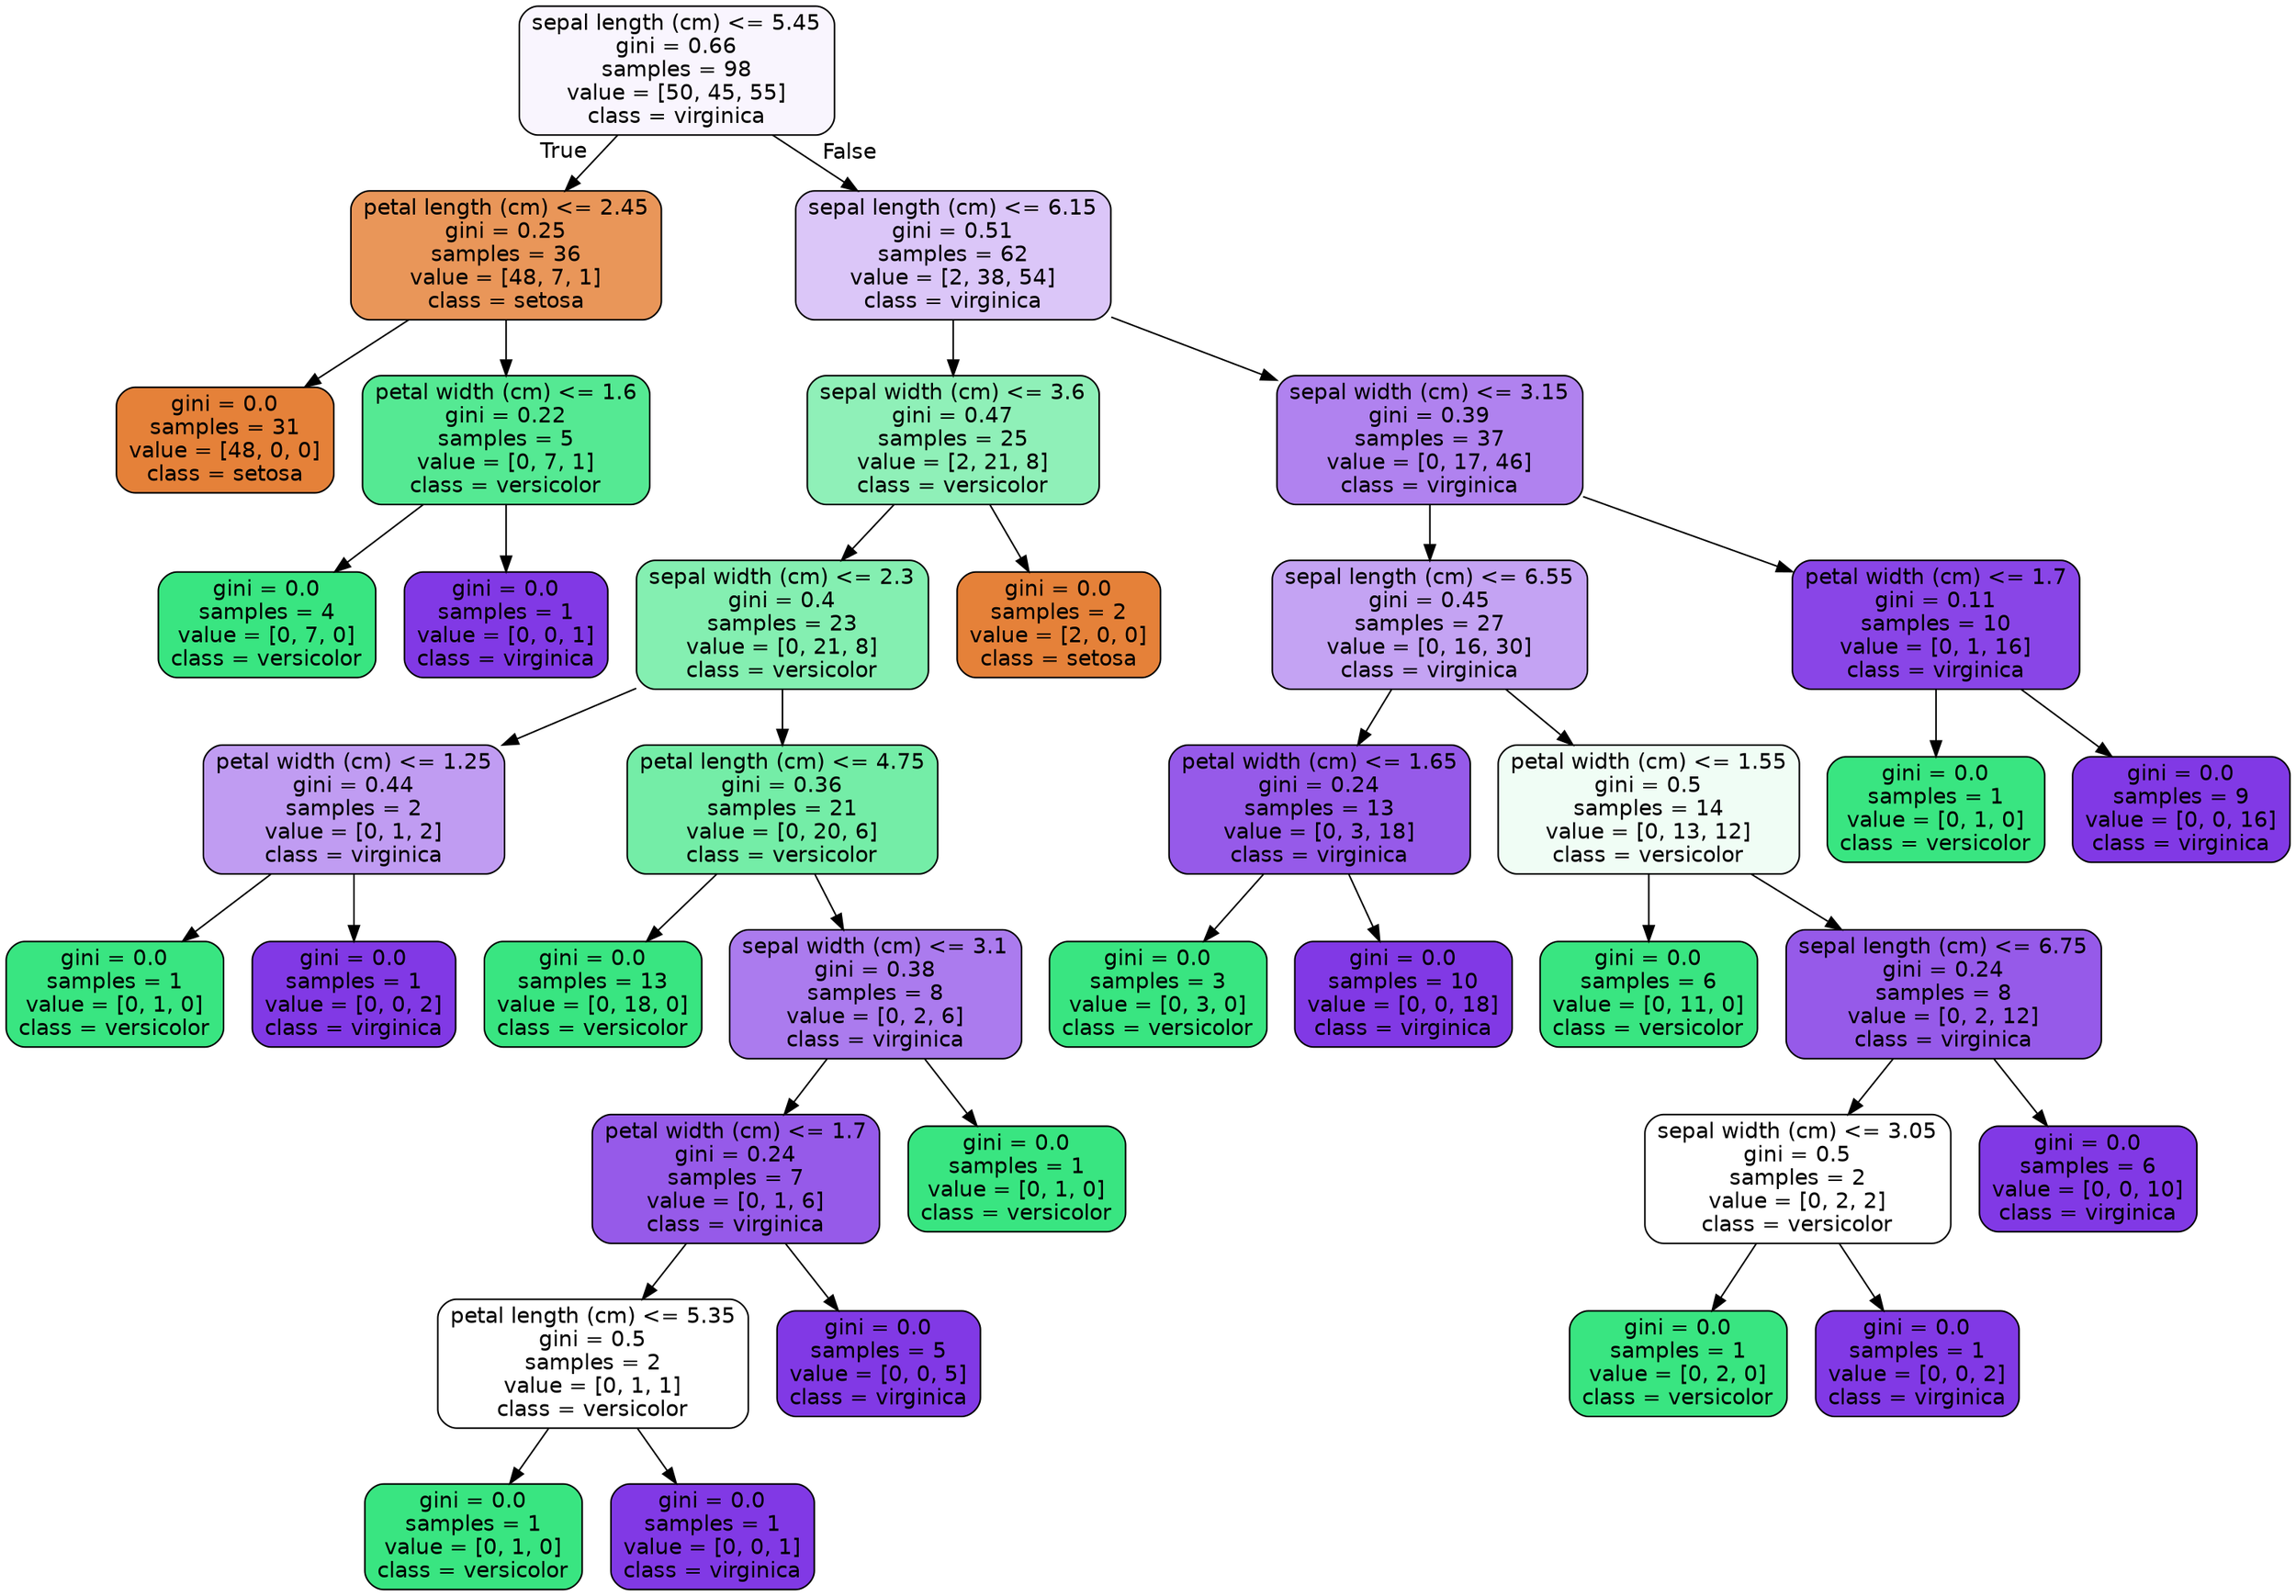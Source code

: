 digraph Tree {
node [shape=box, style="filled, rounded", color="black", fontname=helvetica] ;
edge [fontname=helvetica] ;
0 [label="sepal length (cm) <= 5.45\ngini = 0.66\nsamples = 98\nvalue = [50, 45, 55]\nclass = virginica", fillcolor="#f9f5fe"] ;
1 [label="petal length (cm) <= 2.45\ngini = 0.25\nsamples = 36\nvalue = [48, 7, 1]\nclass = setosa", fillcolor="#e99659"] ;
0 -> 1 [labeldistance=2.5, labelangle=45, headlabel="True"] ;
2 [label="gini = 0.0\nsamples = 31\nvalue = [48, 0, 0]\nclass = setosa", fillcolor="#e58139"] ;
1 -> 2 ;
3 [label="petal width (cm) <= 1.6\ngini = 0.22\nsamples = 5\nvalue = [0, 7, 1]\nclass = versicolor", fillcolor="#55e993"] ;
1 -> 3 ;
4 [label="gini = 0.0\nsamples = 4\nvalue = [0, 7, 0]\nclass = versicolor", fillcolor="#39e581"] ;
3 -> 4 ;
5 [label="gini = 0.0\nsamples = 1\nvalue = [0, 0, 1]\nclass = virginica", fillcolor="#8139e5"] ;
3 -> 5 ;
6 [label="sepal length (cm) <= 6.15\ngini = 0.51\nsamples = 62\nvalue = [2, 38, 54]\nclass = virginica", fillcolor="#dbc6f8"] ;
0 -> 6 [labeldistance=2.5, labelangle=-45, headlabel="False"] ;
7 [label="sepal width (cm) <= 3.6\ngini = 0.47\nsamples = 25\nvalue = [2, 21, 8]\nclass = versicolor", fillcolor="#8ff0b8"] ;
6 -> 7 ;
8 [label="sepal width (cm) <= 2.3\ngini = 0.4\nsamples = 23\nvalue = [0, 21, 8]\nclass = versicolor", fillcolor="#84efb1"] ;
7 -> 8 ;
9 [label="petal width (cm) <= 1.25\ngini = 0.44\nsamples = 2\nvalue = [0, 1, 2]\nclass = virginica", fillcolor="#c09cf2"] ;
8 -> 9 ;
10 [label="gini = 0.0\nsamples = 1\nvalue = [0, 1, 0]\nclass = versicolor", fillcolor="#39e581"] ;
9 -> 10 ;
11 [label="gini = 0.0\nsamples = 1\nvalue = [0, 0, 2]\nclass = virginica", fillcolor="#8139e5"] ;
9 -> 11 ;
12 [label="petal length (cm) <= 4.75\ngini = 0.36\nsamples = 21\nvalue = [0, 20, 6]\nclass = versicolor", fillcolor="#74eda7"] ;
8 -> 12 ;
13 [label="gini = 0.0\nsamples = 13\nvalue = [0, 18, 0]\nclass = versicolor", fillcolor="#39e581"] ;
12 -> 13 ;
14 [label="sepal width (cm) <= 3.1\ngini = 0.38\nsamples = 8\nvalue = [0, 2, 6]\nclass = virginica", fillcolor="#ab7bee"] ;
12 -> 14 ;
15 [label="petal width (cm) <= 1.7\ngini = 0.24\nsamples = 7\nvalue = [0, 1, 6]\nclass = virginica", fillcolor="#965ae9"] ;
14 -> 15 ;
16 [label="petal length (cm) <= 5.35\ngini = 0.5\nsamples = 2\nvalue = [0, 1, 1]\nclass = versicolor", fillcolor="#ffffff"] ;
15 -> 16 ;
17 [label="gini = 0.0\nsamples = 1\nvalue = [0, 1, 0]\nclass = versicolor", fillcolor="#39e581"] ;
16 -> 17 ;
18 [label="gini = 0.0\nsamples = 1\nvalue = [0, 0, 1]\nclass = virginica", fillcolor="#8139e5"] ;
16 -> 18 ;
19 [label="gini = 0.0\nsamples = 5\nvalue = [0, 0, 5]\nclass = virginica", fillcolor="#8139e5"] ;
15 -> 19 ;
20 [label="gini = 0.0\nsamples = 1\nvalue = [0, 1, 0]\nclass = versicolor", fillcolor="#39e581"] ;
14 -> 20 ;
21 [label="gini = 0.0\nsamples = 2\nvalue = [2, 0, 0]\nclass = setosa", fillcolor="#e58139"] ;
7 -> 21 ;
22 [label="sepal width (cm) <= 3.15\ngini = 0.39\nsamples = 37\nvalue = [0, 17, 46]\nclass = virginica", fillcolor="#b082ef"] ;
6 -> 22 ;
23 [label="sepal length (cm) <= 6.55\ngini = 0.45\nsamples = 27\nvalue = [0, 16, 30]\nclass = virginica", fillcolor="#c4a3f3"] ;
22 -> 23 ;
24 [label="petal width (cm) <= 1.65\ngini = 0.24\nsamples = 13\nvalue = [0, 3, 18]\nclass = virginica", fillcolor="#965ae9"] ;
23 -> 24 ;
25 [label="gini = 0.0\nsamples = 3\nvalue = [0, 3, 0]\nclass = versicolor", fillcolor="#39e581"] ;
24 -> 25 ;
26 [label="gini = 0.0\nsamples = 10\nvalue = [0, 0, 18]\nclass = virginica", fillcolor="#8139e5"] ;
24 -> 26 ;
27 [label="petal width (cm) <= 1.55\ngini = 0.5\nsamples = 14\nvalue = [0, 13, 12]\nclass = versicolor", fillcolor="#f0fdf5"] ;
23 -> 27 ;
28 [label="gini = 0.0\nsamples = 6\nvalue = [0, 11, 0]\nclass = versicolor", fillcolor="#39e581"] ;
27 -> 28 ;
29 [label="sepal length (cm) <= 6.75\ngini = 0.24\nsamples = 8\nvalue = [0, 2, 12]\nclass = virginica", fillcolor="#965ae9"] ;
27 -> 29 ;
30 [label="sepal width (cm) <= 3.05\ngini = 0.5\nsamples = 2\nvalue = [0, 2, 2]\nclass = versicolor", fillcolor="#ffffff"] ;
29 -> 30 ;
31 [label="gini = 0.0\nsamples = 1\nvalue = [0, 2, 0]\nclass = versicolor", fillcolor="#39e581"] ;
30 -> 31 ;
32 [label="gini = 0.0\nsamples = 1\nvalue = [0, 0, 2]\nclass = virginica", fillcolor="#8139e5"] ;
30 -> 32 ;
33 [label="gini = 0.0\nsamples = 6\nvalue = [0, 0, 10]\nclass = virginica", fillcolor="#8139e5"] ;
29 -> 33 ;
34 [label="petal width (cm) <= 1.7\ngini = 0.11\nsamples = 10\nvalue = [0, 1, 16]\nclass = virginica", fillcolor="#8945e7"] ;
22 -> 34 ;
35 [label="gini = 0.0\nsamples = 1\nvalue = [0, 1, 0]\nclass = versicolor", fillcolor="#39e581"] ;
34 -> 35 ;
36 [label="gini = 0.0\nsamples = 9\nvalue = [0, 0, 16]\nclass = virginica", fillcolor="#8139e5"] ;
34 -> 36 ;
}